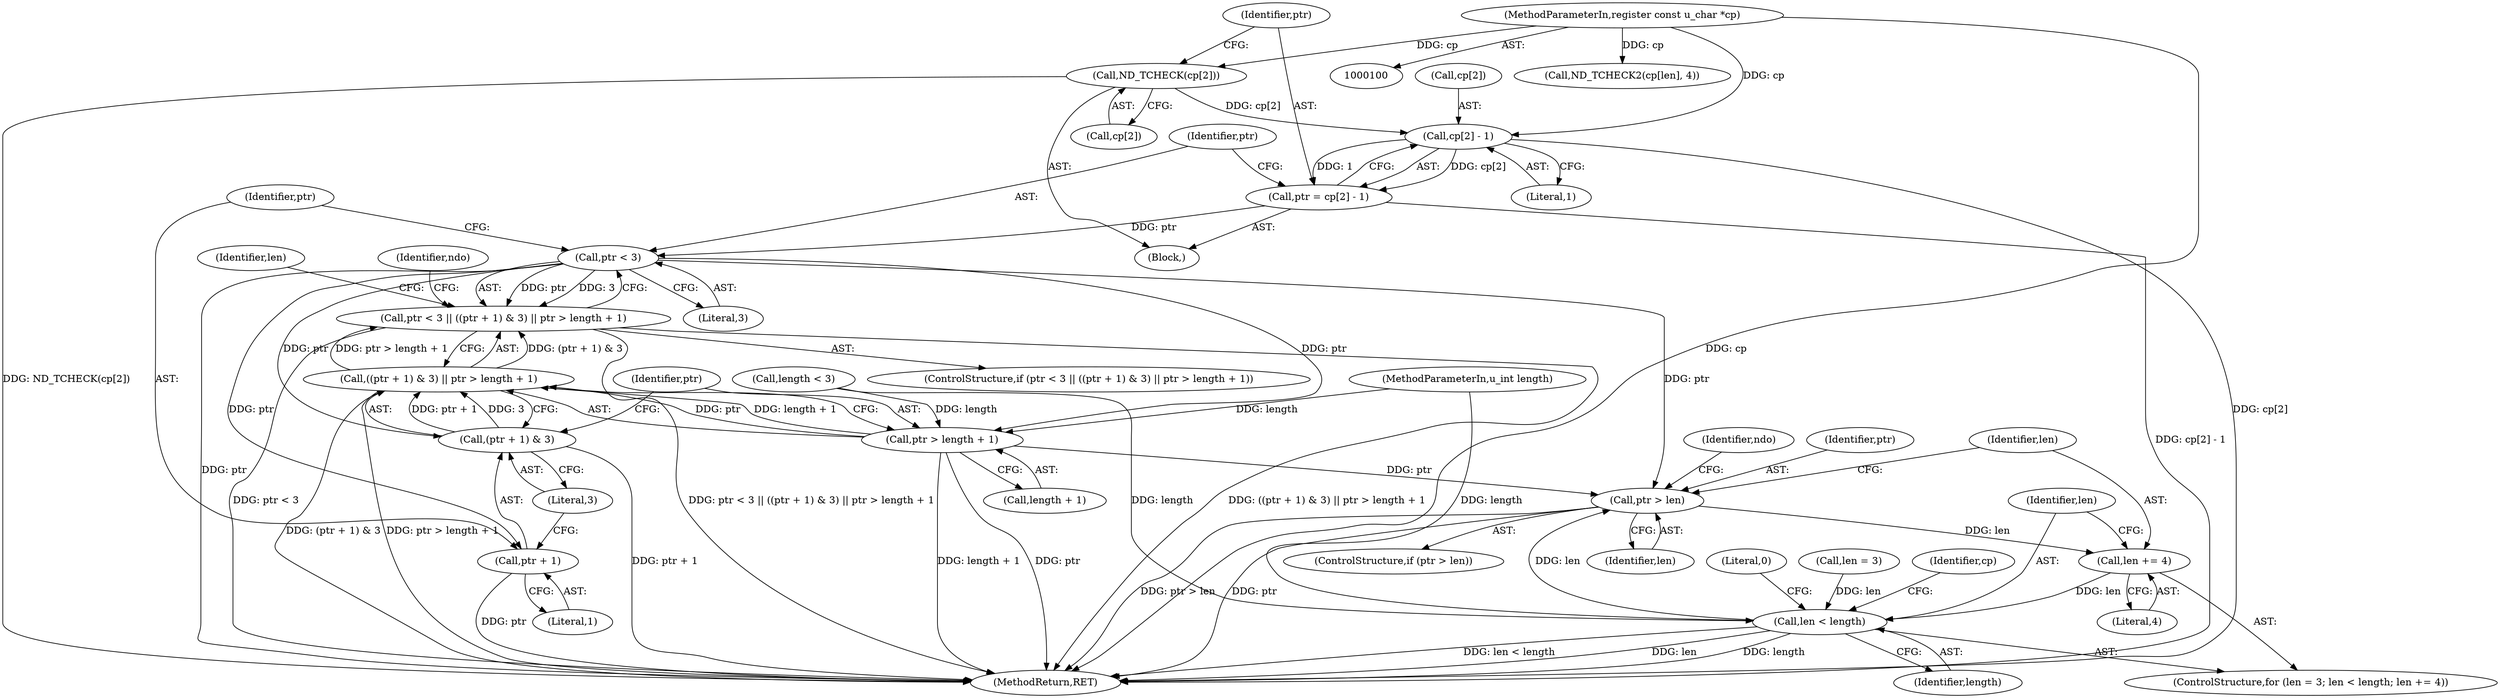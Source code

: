 digraph "0_tcpdump_eee0b04bcfdae319c242b0b8fc3d07029ee65b8c_0@array" {
"1000132" [label="(Call,ND_TCHECK(cp[2]))"];
"1000102" [label="(MethodParameterIn,register const u_char *cp)"];
"1000138" [label="(Call,cp[2] - 1)"];
"1000136" [label="(Call,ptr = cp[2] - 1)"];
"1000145" [label="(Call,ptr < 3)"];
"1000144" [label="(Call,ptr < 3 || ((ptr + 1) & 3) || ptr > length + 1)"];
"1000149" [label="(Call,(ptr + 1) & 3)"];
"1000148" [label="(Call,((ptr + 1) & 3) || ptr > length + 1)"];
"1000150" [label="(Call,ptr + 1)"];
"1000154" [label="(Call,ptr > length + 1)"];
"1000195" [label="(Call,ptr > len)"];
"1000174" [label="(Call,len += 4)"];
"1000171" [label="(Call,len < length)"];
"1000103" [label="(MethodParameterIn,u_int length)"];
"1000171" [label="(Call,len < length)"];
"1000148" [label="(Call,((ptr + 1) & 3) || ptr > length + 1)"];
"1000167" [label="(ControlStructure,for (len = 3; len < length; len += 4))"];
"1000154" [label="(Call,ptr > length + 1)"];
"1000104" [label="(Block,)"];
"1000143" [label="(ControlStructure,if (ptr < 3 || ((ptr + 1) & 3) || ptr > length + 1))"];
"1000155" [label="(Identifier,ptr)"];
"1000172" [label="(Identifier,len)"];
"1000174" [label="(Call,len += 4)"];
"1000161" [label="(Identifier,ndo)"];
"1000108" [label="(Call,length < 3)"];
"1000146" [label="(Identifier,ptr)"];
"1000200" [label="(Identifier,ndo)"];
"1000195" [label="(Call,ptr > len)"];
"1000197" [label="(Identifier,len)"];
"1000203" [label="(Literal,0)"];
"1000144" [label="(Call,ptr < 3 || ((ptr + 1) & 3) || ptr > length + 1)"];
"1000149" [label="(Call,(ptr + 1) & 3)"];
"1000173" [label="(Identifier,length)"];
"1000152" [label="(Literal,1)"];
"1000136" [label="(Call,ptr = cp[2] - 1)"];
"1000147" [label="(Literal,3)"];
"1000176" [label="(Literal,4)"];
"1000194" [label="(ControlStructure,if (ptr > len))"];
"1000138" [label="(Call,cp[2] - 1)"];
"1000145" [label="(Call,ptr < 3)"];
"1000137" [label="(Identifier,ptr)"];
"1000208" [label="(MethodReturn,RET)"];
"1000178" [label="(Call,ND_TCHECK2(cp[len], 4))"];
"1000139" [label="(Call,cp[2])"];
"1000169" [label="(Identifier,len)"];
"1000132" [label="(Call,ND_TCHECK(cp[2]))"];
"1000156" [label="(Call,length + 1)"];
"1000153" [label="(Literal,3)"];
"1000102" [label="(MethodParameterIn,register const u_char *cp)"];
"1000175" [label="(Identifier,len)"];
"1000196" [label="(Identifier,ptr)"];
"1000133" [label="(Call,cp[2])"];
"1000142" [label="(Literal,1)"];
"1000168" [label="(Call,len = 3)"];
"1000180" [label="(Identifier,cp)"];
"1000151" [label="(Identifier,ptr)"];
"1000150" [label="(Call,ptr + 1)"];
"1000132" -> "1000104"  [label="AST: "];
"1000132" -> "1000133"  [label="CFG: "];
"1000133" -> "1000132"  [label="AST: "];
"1000137" -> "1000132"  [label="CFG: "];
"1000132" -> "1000208"  [label="DDG: ND_TCHECK(cp[2])"];
"1000102" -> "1000132"  [label="DDG: cp"];
"1000132" -> "1000138"  [label="DDG: cp[2]"];
"1000102" -> "1000100"  [label="AST: "];
"1000102" -> "1000208"  [label="DDG: cp"];
"1000102" -> "1000138"  [label="DDG: cp"];
"1000102" -> "1000178"  [label="DDG: cp"];
"1000138" -> "1000136"  [label="AST: "];
"1000138" -> "1000142"  [label="CFG: "];
"1000139" -> "1000138"  [label="AST: "];
"1000142" -> "1000138"  [label="AST: "];
"1000136" -> "1000138"  [label="CFG: "];
"1000138" -> "1000208"  [label="DDG: cp[2]"];
"1000138" -> "1000136"  [label="DDG: cp[2]"];
"1000138" -> "1000136"  [label="DDG: 1"];
"1000136" -> "1000104"  [label="AST: "];
"1000137" -> "1000136"  [label="AST: "];
"1000146" -> "1000136"  [label="CFG: "];
"1000136" -> "1000208"  [label="DDG: cp[2] - 1"];
"1000136" -> "1000145"  [label="DDG: ptr"];
"1000145" -> "1000144"  [label="AST: "];
"1000145" -> "1000147"  [label="CFG: "];
"1000146" -> "1000145"  [label="AST: "];
"1000147" -> "1000145"  [label="AST: "];
"1000151" -> "1000145"  [label="CFG: "];
"1000144" -> "1000145"  [label="CFG: "];
"1000145" -> "1000208"  [label="DDG: ptr"];
"1000145" -> "1000144"  [label="DDG: ptr"];
"1000145" -> "1000144"  [label="DDG: 3"];
"1000145" -> "1000149"  [label="DDG: ptr"];
"1000145" -> "1000150"  [label="DDG: ptr"];
"1000145" -> "1000154"  [label="DDG: ptr"];
"1000145" -> "1000195"  [label="DDG: ptr"];
"1000144" -> "1000143"  [label="AST: "];
"1000144" -> "1000148"  [label="CFG: "];
"1000148" -> "1000144"  [label="AST: "];
"1000161" -> "1000144"  [label="CFG: "];
"1000169" -> "1000144"  [label="CFG: "];
"1000144" -> "1000208"  [label="DDG: ptr < 3 || ((ptr + 1) & 3) || ptr > length + 1"];
"1000144" -> "1000208"  [label="DDG: ((ptr + 1) & 3) || ptr > length + 1"];
"1000144" -> "1000208"  [label="DDG: ptr < 3"];
"1000148" -> "1000144"  [label="DDG: (ptr + 1) & 3"];
"1000148" -> "1000144"  [label="DDG: ptr > length + 1"];
"1000149" -> "1000148"  [label="AST: "];
"1000149" -> "1000153"  [label="CFG: "];
"1000150" -> "1000149"  [label="AST: "];
"1000153" -> "1000149"  [label="AST: "];
"1000155" -> "1000149"  [label="CFG: "];
"1000148" -> "1000149"  [label="CFG: "];
"1000149" -> "1000208"  [label="DDG: ptr + 1"];
"1000149" -> "1000148"  [label="DDG: ptr + 1"];
"1000149" -> "1000148"  [label="DDG: 3"];
"1000148" -> "1000154"  [label="CFG: "];
"1000154" -> "1000148"  [label="AST: "];
"1000148" -> "1000208"  [label="DDG: ptr > length + 1"];
"1000148" -> "1000208"  [label="DDG: (ptr + 1) & 3"];
"1000154" -> "1000148"  [label="DDG: ptr"];
"1000154" -> "1000148"  [label="DDG: length + 1"];
"1000150" -> "1000152"  [label="CFG: "];
"1000151" -> "1000150"  [label="AST: "];
"1000152" -> "1000150"  [label="AST: "];
"1000153" -> "1000150"  [label="CFG: "];
"1000150" -> "1000208"  [label="DDG: ptr"];
"1000154" -> "1000156"  [label="CFG: "];
"1000155" -> "1000154"  [label="AST: "];
"1000156" -> "1000154"  [label="AST: "];
"1000154" -> "1000208"  [label="DDG: ptr"];
"1000154" -> "1000208"  [label="DDG: length + 1"];
"1000103" -> "1000154"  [label="DDG: length"];
"1000108" -> "1000154"  [label="DDG: length"];
"1000154" -> "1000195"  [label="DDG: ptr"];
"1000195" -> "1000194"  [label="AST: "];
"1000195" -> "1000197"  [label="CFG: "];
"1000196" -> "1000195"  [label="AST: "];
"1000197" -> "1000195"  [label="AST: "];
"1000200" -> "1000195"  [label="CFG: "];
"1000175" -> "1000195"  [label="CFG: "];
"1000195" -> "1000208"  [label="DDG: ptr > len"];
"1000195" -> "1000208"  [label="DDG: ptr"];
"1000195" -> "1000174"  [label="DDG: len"];
"1000171" -> "1000195"  [label="DDG: len"];
"1000174" -> "1000167"  [label="AST: "];
"1000174" -> "1000176"  [label="CFG: "];
"1000175" -> "1000174"  [label="AST: "];
"1000176" -> "1000174"  [label="AST: "];
"1000172" -> "1000174"  [label="CFG: "];
"1000174" -> "1000171"  [label="DDG: len"];
"1000171" -> "1000167"  [label="AST: "];
"1000171" -> "1000173"  [label="CFG: "];
"1000172" -> "1000171"  [label="AST: "];
"1000173" -> "1000171"  [label="AST: "];
"1000180" -> "1000171"  [label="CFG: "];
"1000203" -> "1000171"  [label="CFG: "];
"1000171" -> "1000208"  [label="DDG: len"];
"1000171" -> "1000208"  [label="DDG: length"];
"1000171" -> "1000208"  [label="DDG: len < length"];
"1000168" -> "1000171"  [label="DDG: len"];
"1000103" -> "1000171"  [label="DDG: length"];
"1000108" -> "1000171"  [label="DDG: length"];
}

